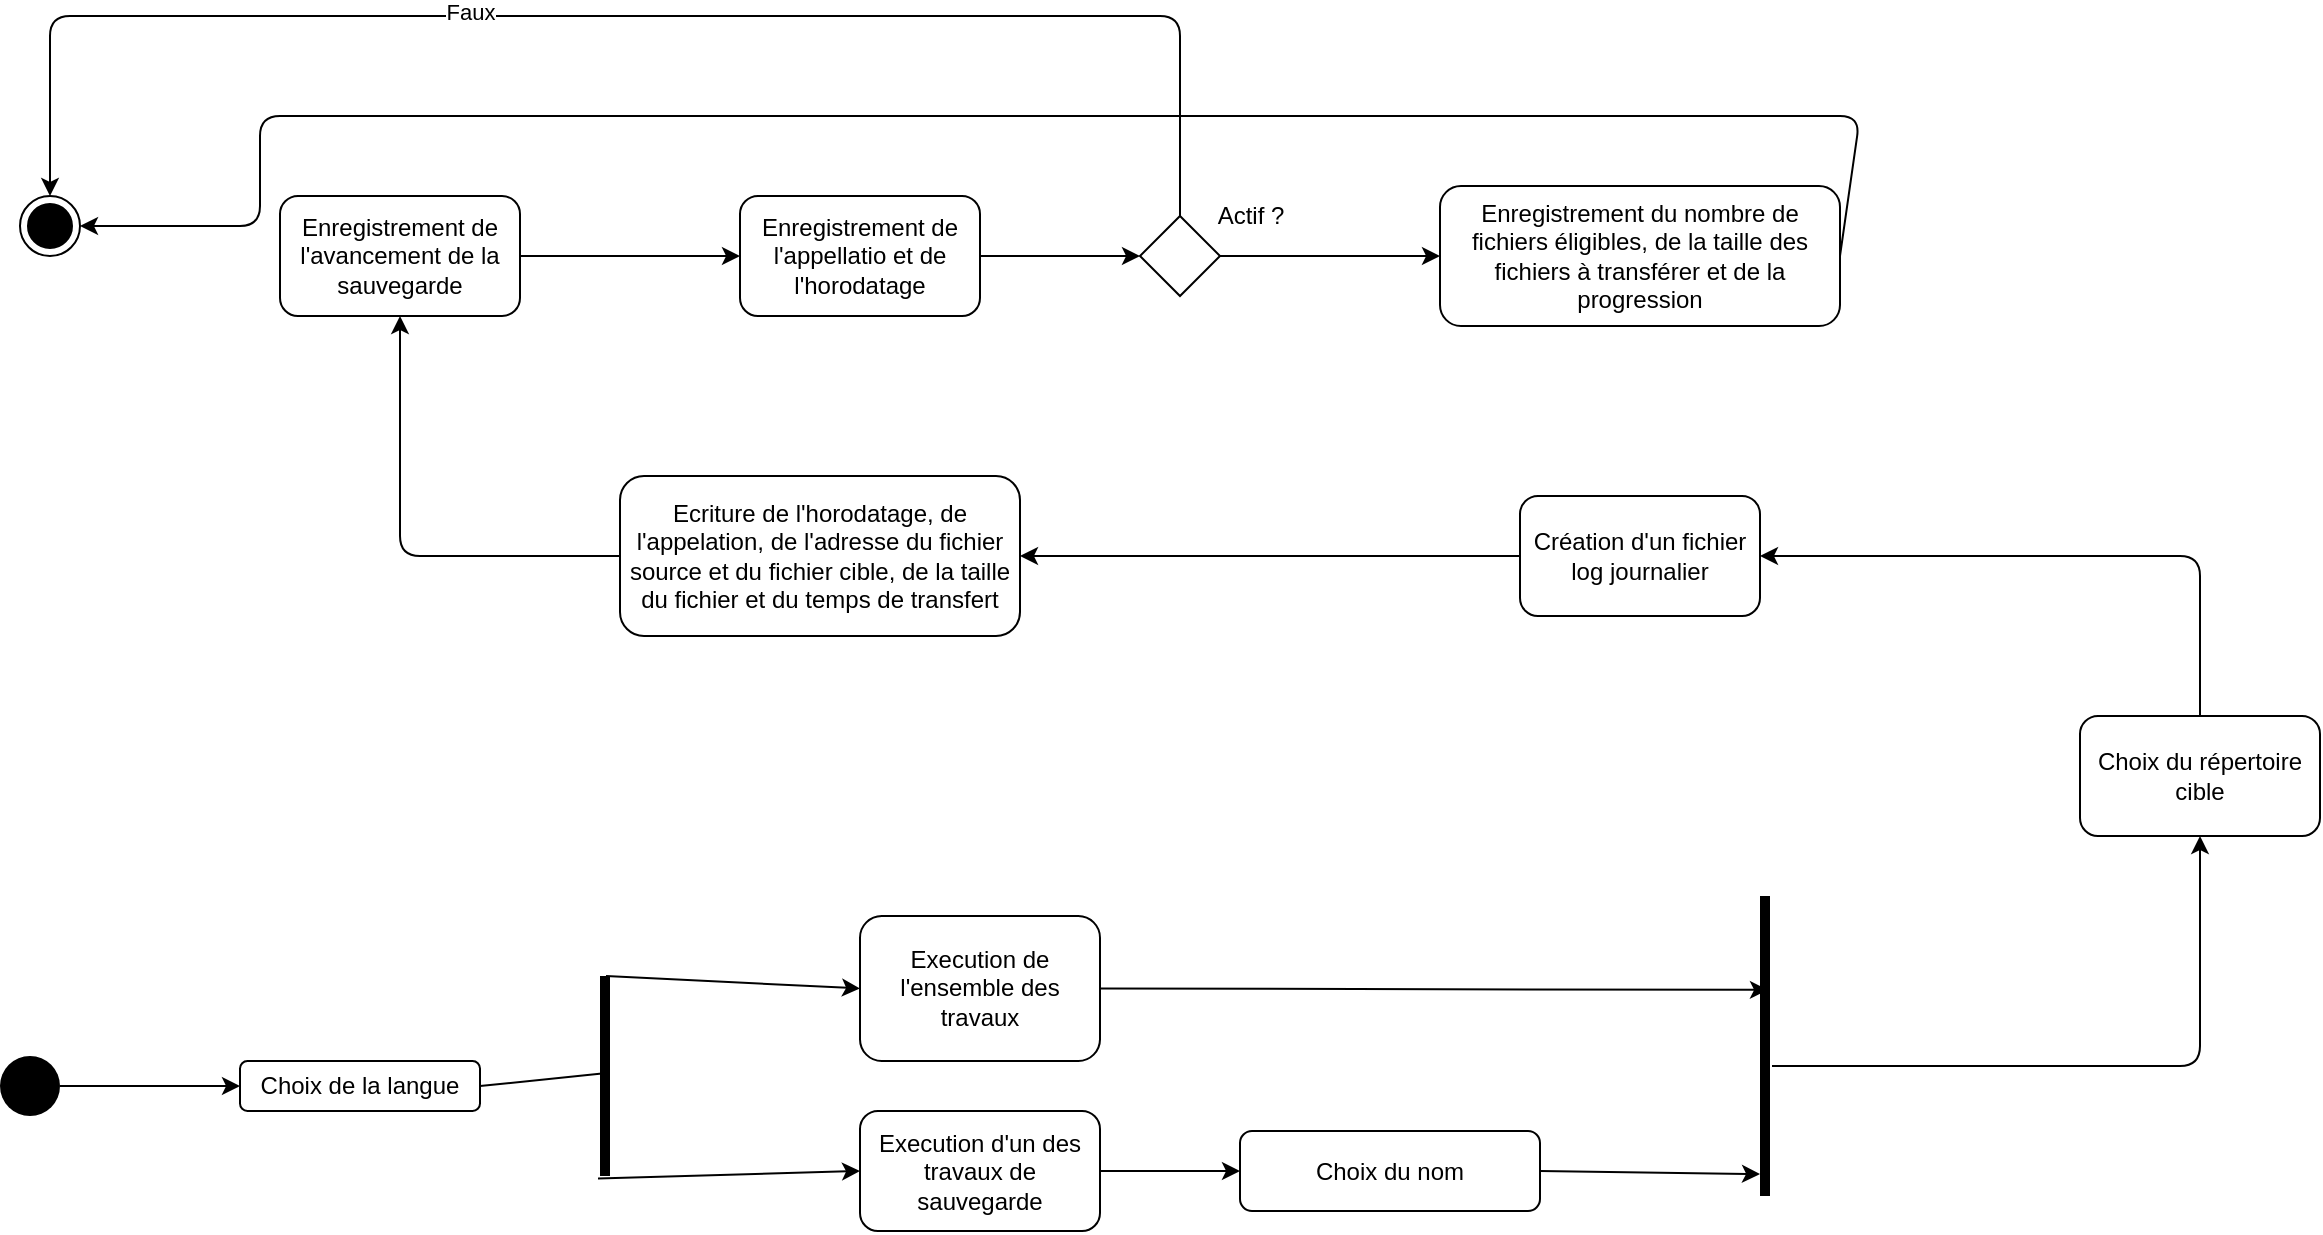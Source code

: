 <mxfile version="13.9.9" type="device"><diagram id="Pqqq1iRG-9QUSBHrZ13n" name="Page-1"><mxGraphModel dx="1000" dy="1150" grid="1" gridSize="10" guides="1" tooltips="1" connect="1" arrows="1" fold="1" page="1" pageScale="1" pageWidth="827" pageHeight="1169" math="0" shadow="0"><root><mxCell id="0"/><mxCell id="1" parent="0"/><mxCell id="pSCI7zslac95Q4Fa9Zxy-1" value="" style="ellipse;fillColor=#000000;strokeColor=none;" vertex="1" parent="1"><mxGeometry x="20" y="630" width="30" height="30" as="geometry"/></mxCell><mxCell id="pSCI7zslac95Q4Fa9Zxy-2" value="" style="ellipse;html=1;shape=endState;fillColor=#000000;strokeColor=#000000;" vertex="1" parent="1"><mxGeometry x="30" y="200" width="30" height="30" as="geometry"/></mxCell><mxCell id="pSCI7zslac95Q4Fa9Zxy-3" value="" style="endArrow=classic;html=1;exitX=1;exitY=0.5;exitDx=0;exitDy=0;" edge="1" parent="1" source="pSCI7zslac95Q4Fa9Zxy-1" target="pSCI7zslac95Q4Fa9Zxy-4"><mxGeometry width="50" height="50" relative="1" as="geometry"><mxPoint x="150" y="440" as="sourcePoint"/><mxPoint x="200" y="390" as="targetPoint"/></mxGeometry></mxCell><mxCell id="pSCI7zslac95Q4Fa9Zxy-4" value="Choix de la langue" style="rounded=1;whiteSpace=wrap;html=1;" vertex="1" parent="1"><mxGeometry x="140" y="632.5" width="120" height="25" as="geometry"/></mxCell><mxCell id="pSCI7zslac95Q4Fa9Zxy-8" value="" style="html=1;points=[];perimeter=orthogonalPerimeter;fillColor=#000000;strokeColor=none;" vertex="1" parent="1"><mxGeometry x="320" y="590" width="5" height="100" as="geometry"/></mxCell><mxCell id="pSCI7zslac95Q4Fa9Zxy-9" value="" style="endArrow=none;html=1;exitX=1;exitY=0.5;exitDx=0;exitDy=0;entryX=0.2;entryY=0.488;entryDx=0;entryDy=0;entryPerimeter=0;" edge="1" parent="1" source="pSCI7zslac95Q4Fa9Zxy-4" target="pSCI7zslac95Q4Fa9Zxy-8"><mxGeometry width="50" height="50" relative="1" as="geometry"><mxPoint x="240" y="440" as="sourcePoint"/><mxPoint x="290" y="390" as="targetPoint"/></mxGeometry></mxCell><mxCell id="pSCI7zslac95Q4Fa9Zxy-10" value="" style="endArrow=classic;html=1;exitX=0.6;exitY=0;exitDx=0;exitDy=0;exitPerimeter=0;entryX=0;entryY=0.5;entryDx=0;entryDy=0;" edge="1" parent="1" source="pSCI7zslac95Q4Fa9Zxy-8" target="pSCI7zslac95Q4Fa9Zxy-12"><mxGeometry width="50" height="50" relative="1" as="geometry"><mxPoint x="240" y="440" as="sourcePoint"/><mxPoint x="510" y="605" as="targetPoint"/></mxGeometry></mxCell><mxCell id="pSCI7zslac95Q4Fa9Zxy-11" value="" style="endArrow=classic;html=1;exitX=-0.2;exitY=1.013;exitDx=0;exitDy=0;exitPerimeter=0;entryX=0;entryY=0.5;entryDx=0;entryDy=0;" edge="1" parent="1" source="pSCI7zslac95Q4Fa9Zxy-8" target="pSCI7zslac95Q4Fa9Zxy-14"><mxGeometry width="50" height="50" relative="1" as="geometry"><mxPoint x="380" y="685" as="sourcePoint"/><mxPoint x="507" y="685" as="targetPoint"/></mxGeometry></mxCell><mxCell id="pSCI7zslac95Q4Fa9Zxy-12" value="Execution de l'ensemble des travaux" style="rounded=1;whiteSpace=wrap;html=1;" vertex="1" parent="1"><mxGeometry x="450" y="560" width="120" height="72.5" as="geometry"/></mxCell><mxCell id="pSCI7zslac95Q4Fa9Zxy-14" value="Execution d'un des travaux de sauvegarde" style="rounded=1;whiteSpace=wrap;html=1;" vertex="1" parent="1"><mxGeometry x="450" y="657.5" width="120" height="60" as="geometry"/></mxCell><mxCell id="pSCI7zslac95Q4Fa9Zxy-15" value="Choix du nom" style="rounded=1;whiteSpace=wrap;html=1;" vertex="1" parent="1"><mxGeometry x="640" y="667.5" width="150" height="40" as="geometry"/></mxCell><mxCell id="pSCI7zslac95Q4Fa9Zxy-16" value="" style="endArrow=classic;html=1;exitX=1;exitY=0.5;exitDx=0;exitDy=0;entryX=0;entryY=0.5;entryDx=0;entryDy=0;" edge="1" parent="1" source="pSCI7zslac95Q4Fa9Zxy-14" target="pSCI7zslac95Q4Fa9Zxy-15"><mxGeometry width="50" height="50" relative="1" as="geometry"><mxPoint x="329" y="696.04" as="sourcePoint"/><mxPoint x="460" y="697.5" as="targetPoint"/></mxGeometry></mxCell><mxCell id="pSCI7zslac95Q4Fa9Zxy-17" value="" style="endArrow=classic;html=1;exitX=1;exitY=0.5;exitDx=0;exitDy=0;entryX=0.8;entryY=0.313;entryDx=0;entryDy=0;entryPerimeter=0;" edge="1" parent="1" source="pSCI7zslac95Q4Fa9Zxy-12" target="pSCI7zslac95Q4Fa9Zxy-18"><mxGeometry width="50" height="50" relative="1" as="geometry"><mxPoint x="570" y="607.75" as="sourcePoint"/><mxPoint x="880" y="596" as="targetPoint"/></mxGeometry></mxCell><mxCell id="pSCI7zslac95Q4Fa9Zxy-18" value="" style="html=1;points=[];perimeter=orthogonalPerimeter;fillColor=#000000;strokeColor=none;" vertex="1" parent="1"><mxGeometry x="900" y="550" width="5" height="150" as="geometry"/></mxCell><mxCell id="pSCI7zslac95Q4Fa9Zxy-19" value="" style="endArrow=classic;html=1;exitX=1;exitY=0.5;exitDx=0;exitDy=0;entryX=0;entryY=0.927;entryDx=0;entryDy=0;entryPerimeter=0;" edge="1" parent="1" source="pSCI7zslac95Q4Fa9Zxy-15" target="pSCI7zslac95Q4Fa9Zxy-18"><mxGeometry width="50" height="50" relative="1" as="geometry"><mxPoint x="580" y="606.25" as="sourcePoint"/><mxPoint x="914" y="606.95" as="targetPoint"/></mxGeometry></mxCell><mxCell id="pSCI7zslac95Q4Fa9Zxy-20" value="" style="endArrow=classic;html=1;exitX=1.2;exitY=0.567;exitDx=0;exitDy=0;exitPerimeter=0;entryX=0.5;entryY=1;entryDx=0;entryDy=0;" edge="1" parent="1" source="pSCI7zslac95Q4Fa9Zxy-18" target="pSCI7zslac95Q4Fa9Zxy-33"><mxGeometry width="50" height="50" relative="1" as="geometry"><mxPoint x="800" y="420" as="sourcePoint"/><mxPoint x="1120" y="480" as="targetPoint"/><Array as="points"><mxPoint x="1120" y="635"/></Array></mxGeometry></mxCell><mxCell id="pSCI7zslac95Q4Fa9Zxy-21" value="Enregistrement de l'avancement de la sauvegarde" style="rounded=1;whiteSpace=wrap;html=1;" vertex="1" parent="1"><mxGeometry x="160" y="200" width="120" height="60" as="geometry"/></mxCell><mxCell id="pSCI7zslac95Q4Fa9Zxy-23" value="" style="rhombus;whiteSpace=wrap;html=1;" vertex="1" parent="1"><mxGeometry x="590" y="210" width="40" height="40" as="geometry"/></mxCell><mxCell id="pSCI7zslac95Q4Fa9Zxy-25" value="Actif ?" style="text;html=1;align=center;verticalAlign=middle;resizable=0;points=[];autosize=1;" vertex="1" parent="1"><mxGeometry x="620" y="200" width="50" height="20" as="geometry"/></mxCell><mxCell id="pSCI7zslac95Q4Fa9Zxy-26" value="" style="endArrow=classic;html=1;exitX=0.5;exitY=0;exitDx=0;exitDy=0;entryX=0.5;entryY=0;entryDx=0;entryDy=0;" edge="1" parent="1" source="pSCI7zslac95Q4Fa9Zxy-23" target="pSCI7zslac95Q4Fa9Zxy-2"><mxGeometry width="50" height="50" relative="1" as="geometry"><mxPoint x="590" y="380" as="sourcePoint"/><mxPoint x="610" y="110" as="targetPoint"/><Array as="points"><mxPoint x="610" y="110"/><mxPoint x="360" y="110"/><mxPoint x="45" y="110"/></Array></mxGeometry></mxCell><mxCell id="pSCI7zslac95Q4Fa9Zxy-27" value="Faux&lt;br&gt;" style="edgeLabel;html=1;align=center;verticalAlign=middle;resizable=0;points=[];" vertex="1" connectable="0" parent="pSCI7zslac95Q4Fa9Zxy-26"><mxGeometry x="0.28" y="-2" relative="1" as="geometry"><mxPoint x="28" as="offset"/></mxGeometry></mxCell><mxCell id="pSCI7zslac95Q4Fa9Zxy-28" value="Enregistrement de l'appellatio et de l'horodatage" style="rounded=1;whiteSpace=wrap;html=1;" vertex="1" parent="1"><mxGeometry x="390" y="200" width="120" height="60" as="geometry"/></mxCell><mxCell id="pSCI7zslac95Q4Fa9Zxy-29" value="" style="endArrow=classic;html=1;exitX=1;exitY=0.5;exitDx=0;exitDy=0;" edge="1" parent="1" source="pSCI7zslac95Q4Fa9Zxy-21" target="pSCI7zslac95Q4Fa9Zxy-28"><mxGeometry width="50" height="50" relative="1" as="geometry"><mxPoint x="460" y="360" as="sourcePoint"/><mxPoint x="510" y="310" as="targetPoint"/></mxGeometry></mxCell><mxCell id="pSCI7zslac95Q4Fa9Zxy-30" value="" style="endArrow=classic;html=1;exitX=1;exitY=0.5;exitDx=0;exitDy=0;entryX=0;entryY=0.5;entryDx=0;entryDy=0;" edge="1" parent="1" source="pSCI7zslac95Q4Fa9Zxy-28" target="pSCI7zslac95Q4Fa9Zxy-23"><mxGeometry width="50" height="50" relative="1" as="geometry"><mxPoint x="530" y="280" as="sourcePoint"/><mxPoint x="640" y="280" as="targetPoint"/></mxGeometry></mxCell><mxCell id="pSCI7zslac95Q4Fa9Zxy-31" value="" style="endArrow=classic;html=1;exitX=1;exitY=0.5;exitDx=0;exitDy=0;" edge="1" parent="1" source="pSCI7zslac95Q4Fa9Zxy-23" target="pSCI7zslac95Q4Fa9Zxy-32"><mxGeometry width="50" height="50" relative="1" as="geometry"><mxPoint x="650" y="229.5" as="sourcePoint"/><mxPoint x="730" y="230" as="targetPoint"/></mxGeometry></mxCell><mxCell id="pSCI7zslac95Q4Fa9Zxy-32" value="Enregistrement du nombre de fichiers éligibles, de la taille des fichiers à transférer et de la progression" style="rounded=1;whiteSpace=wrap;html=1;" vertex="1" parent="1"><mxGeometry x="740" y="195" width="200" height="70" as="geometry"/></mxCell><mxCell id="pSCI7zslac95Q4Fa9Zxy-33" value="Choix du répertoire cible" style="rounded=1;whiteSpace=wrap;html=1;" vertex="1" parent="1"><mxGeometry x="1060" y="460" width="120" height="60" as="geometry"/></mxCell><mxCell id="pSCI7zslac95Q4Fa9Zxy-34" value="" style="endArrow=classic;html=1;exitX=0.5;exitY=0;exitDx=0;exitDy=0;" edge="1" parent="1" source="pSCI7zslac95Q4Fa9Zxy-33" target="pSCI7zslac95Q4Fa9Zxy-35"><mxGeometry width="50" height="50" relative="1" as="geometry"><mxPoint x="950" y="410" as="sourcePoint"/><mxPoint x="259" y="380" as="targetPoint"/><Array as="points"><mxPoint x="1120" y="380"/></Array></mxGeometry></mxCell><mxCell id="pSCI7zslac95Q4Fa9Zxy-35" value="Création d'un fichier log journalier" style="rounded=1;whiteSpace=wrap;html=1;" vertex="1" parent="1"><mxGeometry x="780" y="350" width="120" height="60" as="geometry"/></mxCell><mxCell id="pSCI7zslac95Q4Fa9Zxy-36" value="" style="endArrow=classic;html=1;exitX=0;exitY=0.5;exitDx=0;exitDy=0;entryX=1;entryY=0.5;entryDx=0;entryDy=0;" edge="1" parent="1" source="pSCI7zslac95Q4Fa9Zxy-35" target="pSCI7zslac95Q4Fa9Zxy-37"><mxGeometry width="50" height="50" relative="1" as="geometry"><mxPoint x="700" y="400" as="sourcePoint"/><mxPoint x="400" y="380" as="targetPoint"/></mxGeometry></mxCell><mxCell id="pSCI7zslac95Q4Fa9Zxy-37" value="Ecriture de l'horodatage, de l'appelation, de l'adresse du fichier source et du fichier cible, de la taille du fichier et du temps de transfert" style="rounded=1;whiteSpace=wrap;html=1;" vertex="1" parent="1"><mxGeometry x="330" y="340" width="200" height="80" as="geometry"/></mxCell><mxCell id="pSCI7zslac95Q4Fa9Zxy-38" value="" style="endArrow=classic;html=1;entryX=0.5;entryY=1;entryDx=0;entryDy=0;exitX=0;exitY=0.5;exitDx=0;exitDy=0;" edge="1" parent="1" source="pSCI7zslac95Q4Fa9Zxy-37" target="pSCI7zslac95Q4Fa9Zxy-21"><mxGeometry width="50" height="50" relative="1" as="geometry"><mxPoint x="260" y="350" as="sourcePoint"/><mxPoint x="310" y="300" as="targetPoint"/><Array as="points"><mxPoint x="220" y="380"/></Array></mxGeometry></mxCell><mxCell id="pSCI7zslac95Q4Fa9Zxy-40" value="" style="endArrow=classic;html=1;exitX=1;exitY=0.5;exitDx=0;exitDy=0;entryX=1;entryY=0.5;entryDx=0;entryDy=0;" edge="1" parent="1" source="pSCI7zslac95Q4Fa9Zxy-32" target="pSCI7zslac95Q4Fa9Zxy-2"><mxGeometry width="50" height="50" relative="1" as="geometry"><mxPoint x="670" y="360" as="sourcePoint"/><mxPoint x="720" y="310" as="targetPoint"/><Array as="points"><mxPoint x="950" y="160"/><mxPoint x="530" y="160"/><mxPoint x="150" y="160"/><mxPoint x="150" y="215"/></Array></mxGeometry></mxCell></root></mxGraphModel></diagram></mxfile>